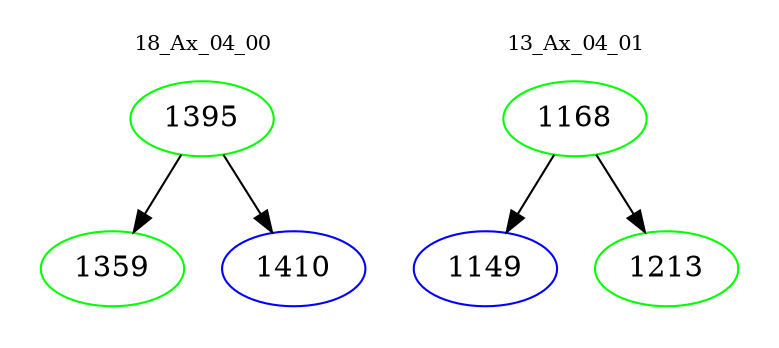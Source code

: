 digraph{
subgraph cluster_0 {
color = white
label = "18_Ax_04_00";
fontsize=10;
T0_1395 [label="1395", color="green"]
T0_1395 -> T0_1359 [color="black"]
T0_1359 [label="1359", color="green"]
T0_1395 -> T0_1410 [color="black"]
T0_1410 [label="1410", color="blue"]
}
subgraph cluster_1 {
color = white
label = "13_Ax_04_01";
fontsize=10;
T1_1168 [label="1168", color="green"]
T1_1168 -> T1_1149 [color="black"]
T1_1149 [label="1149", color="blue"]
T1_1168 -> T1_1213 [color="black"]
T1_1213 [label="1213", color="green"]
}
}
